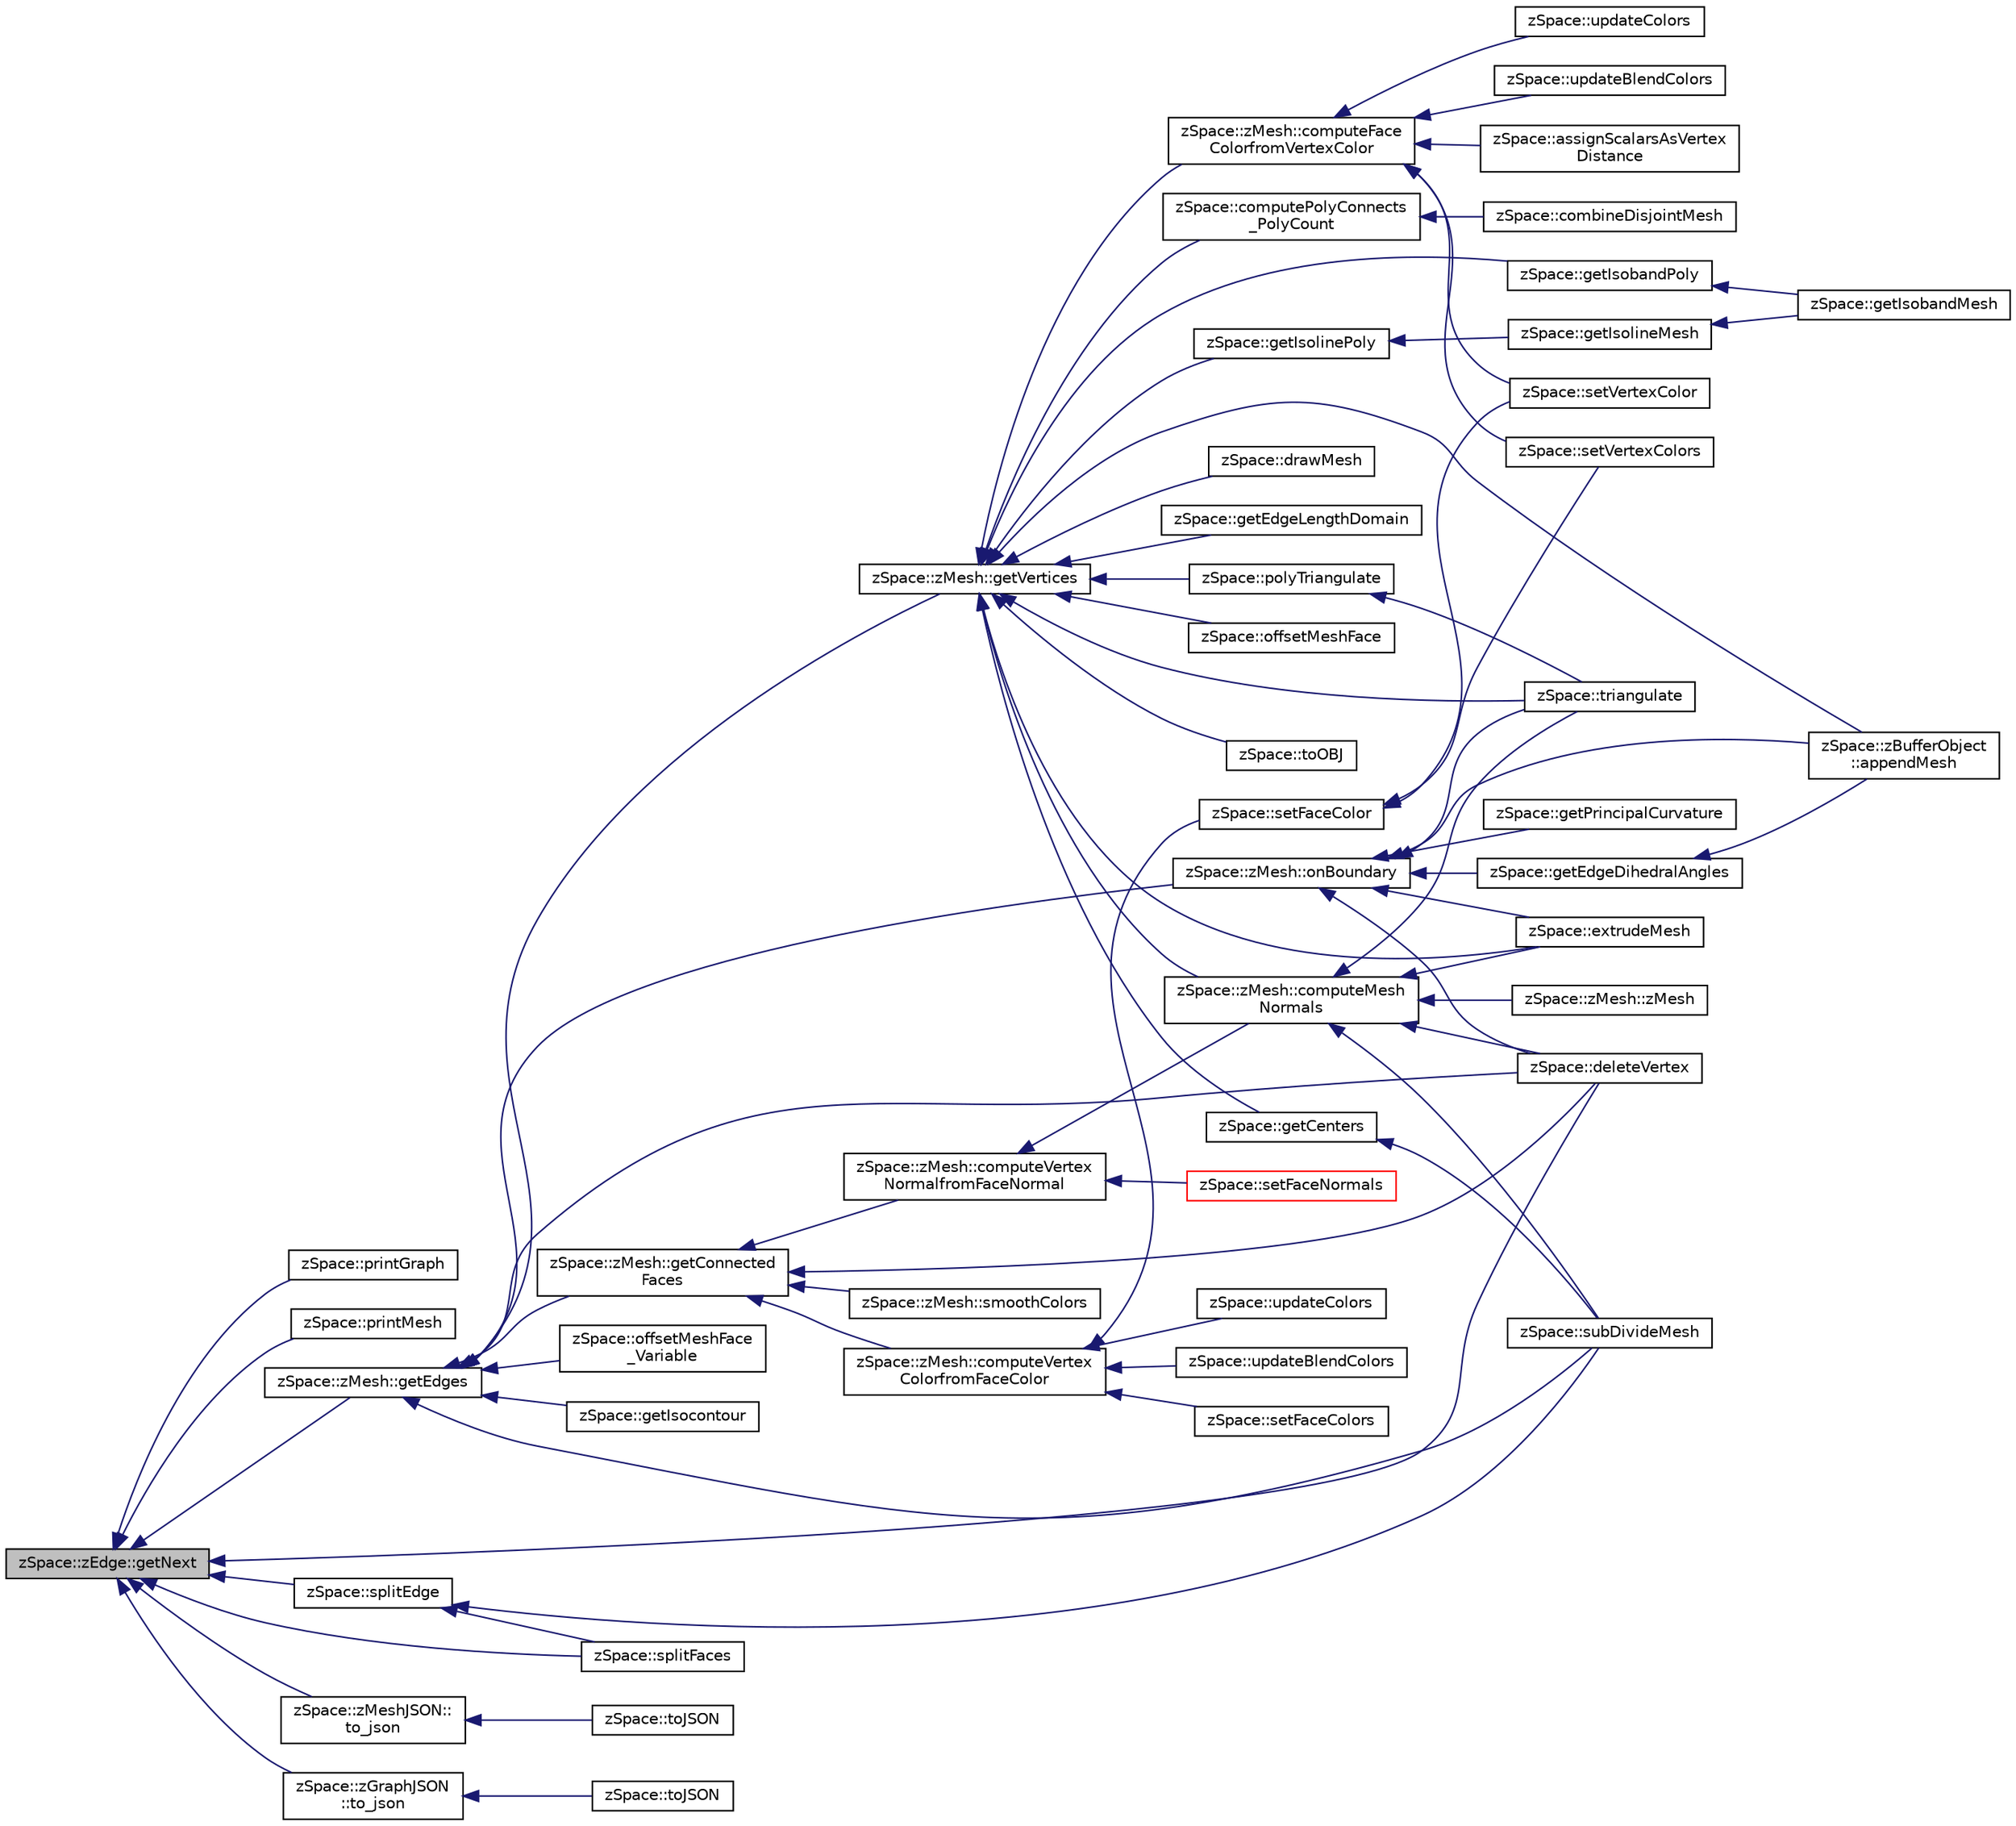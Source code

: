 digraph "zSpace::zEdge::getNext"
{
  edge [fontname="Helvetica",fontsize="10",labelfontname="Helvetica",labelfontsize="10"];
  node [fontname="Helvetica",fontsize="10",shape=record];
  rankdir="LR";
  Node101 [label="zSpace::zEdge::getNext",height=0.2,width=0.4,color="black", fillcolor="grey75", style="filled", fontcolor="black"];
  Node101 -> Node102 [dir="back",color="midnightblue",fontsize="10",style="solid",fontname="Helvetica"];
  Node102 [label="zSpace::printGraph",height=0.2,width=0.4,color="black", fillcolor="white", style="filled",URL="$group__z_print_utilities.html#ga96cf7a290a07af957dbe1740993c721d",tooltip="This method prints graph data to the console. "];
  Node101 -> Node103 [dir="back",color="midnightblue",fontsize="10",style="solid",fontname="Helvetica"];
  Node103 [label="zSpace::printMesh",height=0.2,width=0.4,color="black", fillcolor="white", style="filled",URL="$group__z_print_utilities.html#ga24820d178bfefb22bc7bf22a3945bb6f",tooltip="This method prints mesh data to the console. "];
  Node101 -> Node104 [dir="back",color="midnightblue",fontsize="10",style="solid",fontname="Helvetica"];
  Node104 [label="zSpace::zMesh::getEdges",height=0.2,width=0.4,color="black", fillcolor="white", style="filled",URL="$classz_space_1_1z_mesh.html#aa705d823873a948a1b62723f24a921b2",tooltip="This method gets the edges of a zFace. "];
  Node104 -> Node105 [dir="back",color="midnightblue",fontsize="10",style="solid",fontname="Helvetica"];
  Node105 [label="zSpace::zMesh::getVertices",height=0.2,width=0.4,color="black", fillcolor="white", style="filled",URL="$classz_space_1_1z_mesh.html#aa3010b8075e42f14efd4c3605085093b",tooltip="This method gets the vertices attached to input zEdge or zFace. "];
  Node105 -> Node106 [dir="back",color="midnightblue",fontsize="10",style="solid",fontname="Helvetica"];
  Node106 [label="zSpace::zBufferObject\l::appendMesh",height=0.2,width=0.4,color="black", fillcolor="white", style="filled",URL="$classz_space_1_1z_buffer_object.html#ac5e8e4b2d6a21dbf4e59ed55a8b8bc58",tooltip="This method appends zMesh to the buffer. "];
  Node105 -> Node107 [dir="back",color="midnightblue",fontsize="10",style="solid",fontname="Helvetica"];
  Node107 [label="zSpace::drawMesh",height=0.2,width=0.4,color="black", fillcolor="white", style="filled",URL="$group__z_display_utilities.html#ga0f440b9ebfe50b06cbbbcadb465bb080",tooltip="This method displays the zMesh. "];
  Node105 -> Node108 [dir="back",color="midnightblue",fontsize="10",style="solid",fontname="Helvetica"];
  Node108 [label="zSpace::zMesh::computeFace\lColorfromVertexColor",height=0.2,width=0.4,color="black", fillcolor="white", style="filled",URL="$classz_space_1_1z_mesh.html#a89641aad9a7a872cef9eb34ccff09269",tooltip="This method computes the face colors based on the vertex colors. "];
  Node108 -> Node109 [dir="back",color="midnightblue",fontsize="10",style="solid",fontname="Helvetica"];
  Node109 [label="zSpace::setVertexColor",height=0.2,width=0.4,color="black", fillcolor="white", style="filled",URL="$group__z_mesh_utilities.html#ga350a2d9332ce16b822a5169320a789a9"];
  Node108 -> Node110 [dir="back",color="midnightblue",fontsize="10",style="solid",fontname="Helvetica"];
  Node110 [label="zSpace::setVertexColors",height=0.2,width=0.4,color="black", fillcolor="white", style="filled",URL="$group__z_mesh_utilities.html#ga7eea2e4cbed233677f01622bbb290ba7",tooltip="This method sets vertex color of all the vertices with the input color contatiner. "];
  Node108 -> Node111 [dir="back",color="midnightblue",fontsize="10",style="solid",fontname="Helvetica"];
  Node111 [label="zSpace::assignScalarsAsVertex\lDistance",height=0.2,width=0.4,color="black", fillcolor="white", style="filled",URL="$group__z_scalar_field2_d_utilities.html#ga7cc01a1a4b086da37490bd7a6baea6f9",tooltip="This method creates a vertex distance Field from the input vector of zVector positions. "];
  Node108 -> Node112 [dir="back",color="midnightblue",fontsize="10",style="solid",fontname="Helvetica"];
  Node112 [label="zSpace::updateColors",height=0.2,width=0.4,color="black", fillcolor="white", style="filled",URL="$group__z_scalar_field2_d_utilities.html#ga2b8f595bd1fccaa3086c7d841f3137c7",tooltip="This method updates the color values of the field mesh based on the scalar values. Gradient - Black to Red. "];
  Node108 -> Node113 [dir="back",color="midnightblue",fontsize="10",style="solid",fontname="Helvetica"];
  Node113 [label="zSpace::updateBlendColors",height=0.2,width=0.4,color="black", fillcolor="white", style="filled",URL="$group__z_scalar_field2_d_utilities.html#ga98c941196d269404150977048849513f",tooltip="This method updates the color values of the field mesh based on the scalar values. "];
  Node105 -> Node114 [dir="back",color="midnightblue",fontsize="10",style="solid",fontname="Helvetica"];
  Node114 [label="zSpace::zMesh::computeMesh\lNormals",height=0.2,width=0.4,color="black", fillcolor="white", style="filled",URL="$classz_space_1_1z_mesh.html#a42be75e01f9b3704fcc85fd745952b22",tooltip="This method computes the normals assoicated with vertices and polygon faces . "];
  Node114 -> Node115 [dir="back",color="midnightblue",fontsize="10",style="solid",fontname="Helvetica"];
  Node115 [label="zSpace::zMesh::zMesh",height=0.2,width=0.4,color="black", fillcolor="white", style="filled",URL="$classz_space_1_1z_mesh.html#a127de8a508706826cc4a537ad7a1cc9c",tooltip="Overloaded constructor. "];
  Node114 -> Node116 [dir="back",color="midnightblue",fontsize="10",style="solid",fontname="Helvetica"];
  Node116 [label="zSpace::deleteVertex",height=0.2,width=0.4,color="black", fillcolor="white", style="filled",URL="$group__z_mesh_modifiers.html#ga5890a69c67d5749099678ef906c7278c",tooltip="This method deletes the zMesh vertices given in the input vertex list. "];
  Node114 -> Node117 [dir="back",color="midnightblue",fontsize="10",style="solid",fontname="Helvetica"];
  Node117 [label="zSpace::triangulate",height=0.2,width=0.4,color="black", fillcolor="white", style="filled",URL="$group__z_mesh_modifiers.html#ga75ee8f140a3311506a932b866523a1de",tooltip="This method triangulates the input mesh. "];
  Node114 -> Node118 [dir="back",color="midnightblue",fontsize="10",style="solid",fontname="Helvetica"];
  Node118 [label="zSpace::subDivideMesh",height=0.2,width=0.4,color="black", fillcolor="white", style="filled",URL="$group__z_mesh_modifiers.html#gaaa9902fbf3ac2600afbf54335c286760",tooltip="This method subdivides all the faces and edges of the mesh. "];
  Node114 -> Node119 [dir="back",color="midnightblue",fontsize="10",style="solid",fontname="Helvetica"];
  Node119 [label="zSpace::extrudeMesh",height=0.2,width=0.4,color="black", fillcolor="white", style="filled",URL="$group__z_mesh_utilities.html#ga6f2ce938aa8bb72d5b4649115d76d9c8",tooltip="This method returns an extruded mesh from the input mesh. "];
  Node105 -> Node120 [dir="back",color="midnightblue",fontsize="10",style="solid",fontname="Helvetica"];
  Node120 [label="zSpace::polyTriangulate",height=0.2,width=0.4,color="black", fillcolor="white", style="filled",URL="$group__z_mesh_modifiers.html#gaee0ef1222f28a05e210cc139a92e7774",tooltip="This method triangulates the input polygon using ear clipping algorithm. "];
  Node120 -> Node117 [dir="back",color="midnightblue",fontsize="10",style="solid",fontname="Helvetica"];
  Node105 -> Node117 [dir="back",color="midnightblue",fontsize="10",style="solid",fontname="Helvetica"];
  Node105 -> Node121 [dir="back",color="midnightblue",fontsize="10",style="solid",fontname="Helvetica"];
  Node121 [label="zSpace::getCenters",height=0.2,width=0.4,color="black", fillcolor="white", style="filled",URL="$group__z_mesh_utilities.html#ga826208b35103e15619810111bc0816fa",tooltip="This method computes the centers of a zEdge or zFace. "];
  Node121 -> Node118 [dir="back",color="midnightblue",fontsize="10",style="solid",fontname="Helvetica"];
  Node105 -> Node122 [dir="back",color="midnightblue",fontsize="10",style="solid",fontname="Helvetica"];
  Node122 [label="zSpace::getEdgeLengthDomain",height=0.2,width=0.4,color="black", fillcolor="white", style="filled",URL="$group__z_mesh_utilities.html#ga635266671a0649c47f02211fccab75fc",tooltip="This method returns the minimum and maximum edge lengths in the mesh. "];
  Node105 -> Node123 [dir="back",color="midnightblue",fontsize="10",style="solid",fontname="Helvetica"];
  Node123 [label="zSpace::computePolyConnects\l_PolyCount",height=0.2,width=0.4,color="black", fillcolor="white", style="filled",URL="$group__z_mesh_utilities.html#ga1311698c2fce00e59bcfafcbfb29a29e",tooltip="This method sets vertex color of all the vertices to the input color. "];
  Node123 -> Node124 [dir="back",color="midnightblue",fontsize="10",style="solid",fontname="Helvetica"];
  Node124 [label="zSpace::combineDisjointMesh",height=0.2,width=0.4,color="black", fillcolor="white", style="filled",URL="$group__z_mesh_utilities.html#ga4db96d817f6d701261569fd42594ea8b",tooltip="This method combines the two disjoint meshes to one mesh. "];
  Node105 -> Node119 [dir="back",color="midnightblue",fontsize="10",style="solid",fontname="Helvetica"];
  Node105 -> Node125 [dir="back",color="midnightblue",fontsize="10",style="solid",fontname="Helvetica"];
  Node125 [label="zSpace::offsetMeshFace",height=0.2,width=0.4,color="black", fillcolor="white", style="filled",URL="$group__z_mesh_utilities.html#ga33d47a47ed451d022be4b64b5865b0e1",tooltip="This method returns the offset positions of a polygon of the input mesh. "];
  Node105 -> Node126 [dir="back",color="midnightblue",fontsize="10",style="solid",fontname="Helvetica"];
  Node126 [label="zSpace::getIsolinePoly",height=0.2,width=0.4,color="black", fillcolor="white", style="filled",URL="$group__z_scalar_field2_d_utilities.html#gaf7fddb03661f768390489b84311fe0c4",tooltip="This method gets the isoline polygon for the input mesh at the given input face index. "];
  Node126 -> Node127 [dir="back",color="midnightblue",fontsize="10",style="solid",fontname="Helvetica"];
  Node127 [label="zSpace::getIsolineMesh",height=0.2,width=0.4,color="black", fillcolor="white", style="filled",URL="$group__z_scalar_field2_d_utilities.html#ga63d805729d97ddd318cf0700a234b469",tooltip="This method creates a isoline mesh from the input field mesh at the given field threshold. "];
  Node127 -> Node128 [dir="back",color="midnightblue",fontsize="10",style="solid",fontname="Helvetica"];
  Node128 [label="zSpace::getIsobandMesh",height=0.2,width=0.4,color="black", fillcolor="white", style="filled",URL="$group__z_scalar_field2_d_utilities.html#ga45610f4909d8d9800db09f245dc8ba8a",tooltip="This method creates a isoband mesh from the input field mesh at the given field threshold. "];
  Node105 -> Node129 [dir="back",color="midnightblue",fontsize="10",style="solid",fontname="Helvetica"];
  Node129 [label="zSpace::getIsobandPoly",height=0.2,width=0.4,color="black", fillcolor="white", style="filled",URL="$group__z_scalar_field2_d_utilities.html#ga1ca89389f4efa8797dbb5bc9497e2172",tooltip="This method gets the isoline polygon for the input mesh at the given input face index. "];
  Node129 -> Node128 [dir="back",color="midnightblue",fontsize="10",style="solid",fontname="Helvetica"];
  Node105 -> Node130 [dir="back",color="midnightblue",fontsize="10",style="solid",fontname="Helvetica"];
  Node130 [label="zSpace::toOBJ",height=0.2,width=0.4,color="black", fillcolor="white", style="filled",URL="$group__z_i_o___mesh.html#ga56d1123fee7864f1a5da2f740b9e589d",tooltip="This method exports zMesh as an OBJ file. "];
  Node104 -> Node131 [dir="back",color="midnightblue",fontsize="10",style="solid",fontname="Helvetica"];
  Node131 [label="zSpace::zMesh::getConnected\lFaces",height=0.2,width=0.4,color="black", fillcolor="white", style="filled",URL="$classz_space_1_1z_mesh.html#af37006a17bd4e6945860281a4cbef861",tooltip="This method gets the faces connected to input zVertex or zFace. "];
  Node131 -> Node132 [dir="back",color="midnightblue",fontsize="10",style="solid",fontname="Helvetica"];
  Node132 [label="zSpace::zMesh::computeVertex\lColorfromFaceColor",height=0.2,width=0.4,color="black", fillcolor="white", style="filled",URL="$classz_space_1_1z_mesh.html#ae519ccec31ffee9fa16596724e04130c",tooltip="This method computes the vertex colors based on the face colors. "];
  Node132 -> Node133 [dir="back",color="midnightblue",fontsize="10",style="solid",fontname="Helvetica"];
  Node133 [label="zSpace::setFaceColor",height=0.2,width=0.4,color="black", fillcolor="white", style="filled",URL="$group__z_mesh_utilities.html#ga3dc508ddd0979a3c05704b3a5f8c724e",tooltip="This method sets face color of all the faces to the input color. "];
  Node133 -> Node109 [dir="back",color="midnightblue",fontsize="10",style="solid",fontname="Helvetica"];
  Node133 -> Node110 [dir="back",color="midnightblue",fontsize="10",style="solid",fontname="Helvetica"];
  Node132 -> Node134 [dir="back",color="midnightblue",fontsize="10",style="solid",fontname="Helvetica"];
  Node134 [label="zSpace::setFaceColors",height=0.2,width=0.4,color="black", fillcolor="white", style="filled",URL="$group__z_mesh_utilities.html#ga46a15e7c994f4fb6a25f8e7cd111e536",tooltip="This method sets face color of all the faces to the input color contatiner. "];
  Node132 -> Node135 [dir="back",color="midnightblue",fontsize="10",style="solid",fontname="Helvetica"];
  Node135 [label="zSpace::updateColors",height=0.2,width=0.4,color="black", fillcolor="white", style="filled",URL="$group__z_scalar_field2_d_utilities.html#gac0a6e93e7bb823acd7f95334f7b24027",tooltip="This method updates the color values of the field mesh based on the scalarfield. Gradient - Black to ..."];
  Node132 -> Node136 [dir="back",color="midnightblue",fontsize="10",style="solid",fontname="Helvetica"];
  Node136 [label="zSpace::updateBlendColors",height=0.2,width=0.4,color="black", fillcolor="white", style="filled",URL="$group__z_scalar_field2_d_utilities.html#ga7bc531e7f4cc38cb70a89ced4946fce9",tooltip="This method updates the color values of the field mesh based on the scalarField. "];
  Node131 -> Node137 [dir="back",color="midnightblue",fontsize="10",style="solid",fontname="Helvetica"];
  Node137 [label="zSpace::zMesh::smoothColors",height=0.2,width=0.4,color="black", fillcolor="white", style="filled",URL="$classz_space_1_1z_mesh.html#a63e68abd857c24a63ad06d426b112d11",tooltip="This method smoothens the color attributes. "];
  Node131 -> Node138 [dir="back",color="midnightblue",fontsize="10",style="solid",fontname="Helvetica"];
  Node138 [label="zSpace::zMesh::computeVertex\lNormalfromFaceNormal",height=0.2,width=0.4,color="black", fillcolor="white", style="filled",URL="$classz_space_1_1z_mesh.html#ac27b3838590a838a11243e4fd6ad0b6d",tooltip="This method computes the vertex normals based on the face normals. "];
  Node138 -> Node114 [dir="back",color="midnightblue",fontsize="10",style="solid",fontname="Helvetica"];
  Node138 -> Node139 [dir="back",color="midnightblue",fontsize="10",style="solid",fontname="Helvetica"];
  Node139 [label="zSpace::setFaceNormals",height=0.2,width=0.4,color="red", fillcolor="white", style="filled",URL="$group__z_mesh_utilities.html#ga70201847356b120e967968c37670801f",tooltip="This method sets face normals of all the faces to the input normal. "];
  Node131 -> Node116 [dir="back",color="midnightblue",fontsize="10",style="solid",fontname="Helvetica"];
  Node104 -> Node141 [dir="back",color="midnightblue",fontsize="10",style="solid",fontname="Helvetica"];
  Node141 [label="zSpace::zMesh::onBoundary",height=0.2,width=0.4,color="black", fillcolor="white", style="filled",URL="$classz_space_1_1z_mesh.html#aca5218f8a8b5c5f1cde25440d08c57d6",tooltip="This method determines if input zVertex or zEdge or zFace is on the boundary. "];
  Node141 -> Node106 [dir="back",color="midnightblue",fontsize="10",style="solid",fontname="Helvetica"];
  Node141 -> Node116 [dir="back",color="midnightblue",fontsize="10",style="solid",fontname="Helvetica"];
  Node141 -> Node117 [dir="back",color="midnightblue",fontsize="10",style="solid",fontname="Helvetica"];
  Node141 -> Node142 [dir="back",color="midnightblue",fontsize="10",style="solid",fontname="Helvetica"];
  Node142 [label="zSpace::getPrincipalCurvature",height=0.2,width=0.4,color="black", fillcolor="white", style="filled",URL="$group__z_mesh_utilities.html#ga1e60d7d324e3a491f9e60060fa3258e2",tooltip="This method computes the local curvature of the mesh vertices. "];
  Node141 -> Node143 [dir="back",color="midnightblue",fontsize="10",style="solid",fontname="Helvetica"];
  Node143 [label="zSpace::getEdgeDihedralAngles",height=0.2,width=0.4,color="black", fillcolor="white", style="filled",URL="$group__z_mesh_utilities.html#gaf531920d8d86c1c508bec8c71d5d9954",tooltip="This method computes the dihedral angle per edge of zMesh. "];
  Node143 -> Node106 [dir="back",color="midnightblue",fontsize="10",style="solid",fontname="Helvetica"];
  Node141 -> Node119 [dir="back",color="midnightblue",fontsize="10",style="solid",fontname="Helvetica"];
  Node104 -> Node116 [dir="back",color="midnightblue",fontsize="10",style="solid",fontname="Helvetica"];
  Node104 -> Node118 [dir="back",color="midnightblue",fontsize="10",style="solid",fontname="Helvetica"];
  Node104 -> Node144 [dir="back",color="midnightblue",fontsize="10",style="solid",fontname="Helvetica"];
  Node144 [label="zSpace::offsetMeshFace\l_Variable",height=0.2,width=0.4,color="black", fillcolor="white", style="filled",URL="$group__z_mesh_utilities.html#ga2d1e96823d5ddafb0c578999217416f5",tooltip="This method returns the vartiable offset positions of a polygon of the input mesh. "];
  Node104 -> Node145 [dir="back",color="midnightblue",fontsize="10",style="solid",fontname="Helvetica"];
  Node145 [label="zSpace::getIsocontour",height=0.2,width=0.4,color="black", fillcolor="white", style="filled",URL="$group__z_scalar_field2_d_utilities.html#ga6e47ed2966a60fe23fd026823eabac51",tooltip="This method creates a isocontour graph from the input field mesh at the given field threshold..."];
  Node101 -> Node116 [dir="back",color="midnightblue",fontsize="10",style="solid",fontname="Helvetica"];
  Node101 -> Node146 [dir="back",color="midnightblue",fontsize="10",style="solid",fontname="Helvetica"];
  Node146 [label="zSpace::splitEdge",height=0.2,width=0.4,color="black", fillcolor="white", style="filled",URL="$group__z_mesh_modifiers.html#ga2259376b4c9c7cebc97c491574a47e24",tooltip="This method splits an edge and inserts a vertex along the edge at the input factor. "];
  Node146 -> Node147 [dir="back",color="midnightblue",fontsize="10",style="solid",fontname="Helvetica"];
  Node147 [label="zSpace::splitFaces",height=0.2,width=0.4,color="black", fillcolor="white", style="filled",URL="$group__z_mesh_modifiers.html#gaeda022d590a10b38c94e75bc0e278d80",tooltip="This method splits a set of edges and faces of a mesh in a continuous manner. "];
  Node146 -> Node118 [dir="back",color="midnightblue",fontsize="10",style="solid",fontname="Helvetica"];
  Node101 -> Node147 [dir="back",color="midnightblue",fontsize="10",style="solid",fontname="Helvetica"];
  Node101 -> Node148 [dir="back",color="midnightblue",fontsize="10",style="solid",fontname="Helvetica"];
  Node148 [label="zSpace::zMeshJSON::\lto_json",height=0.2,width=0.4,color="black", fillcolor="white", style="filled",URL="$classz_space_1_1z_mesh_j_s_o_n.html#a2f9c901ed11d790ecec40f3ca6ea4a17",tooltip="This method creates the JSON file from the input zMesh using JSON Modern Library. ..."];
  Node148 -> Node149 [dir="back",color="midnightblue",fontsize="10",style="solid",fontname="Helvetica"];
  Node149 [label="zSpace::toJSON",height=0.2,width=0.4,color="black", fillcolor="white", style="filled",URL="$group__z_i_o___mesh.html#ga6fccda275363a86353d2750673122d6f",tooltip="This method exports zMesh to a JSON file format using JSON Modern Library. "];
  Node101 -> Node150 [dir="back",color="midnightblue",fontsize="10",style="solid",fontname="Helvetica"];
  Node150 [label="zSpace::zGraphJSON\l::to_json",height=0.2,width=0.4,color="black", fillcolor="white", style="filled",URL="$classz_space_1_1z_graph_j_s_o_n.html#a0325de934ba660bfda600cd91beafc6c",tooltip="This method creates the JSON file from the input zGraph using JSON Modern Library. "];
  Node150 -> Node151 [dir="back",color="midnightblue",fontsize="10",style="solid",fontname="Helvetica"];
  Node151 [label="zSpace::toJSON",height=0.2,width=0.4,color="black", fillcolor="white", style="filled",URL="$group__z_i_o___graph.html#gac49cfef1063731952f6decc21775c747",tooltip="This method exports zGraph to a JSON file format using JSON Modern Library. "];
}
